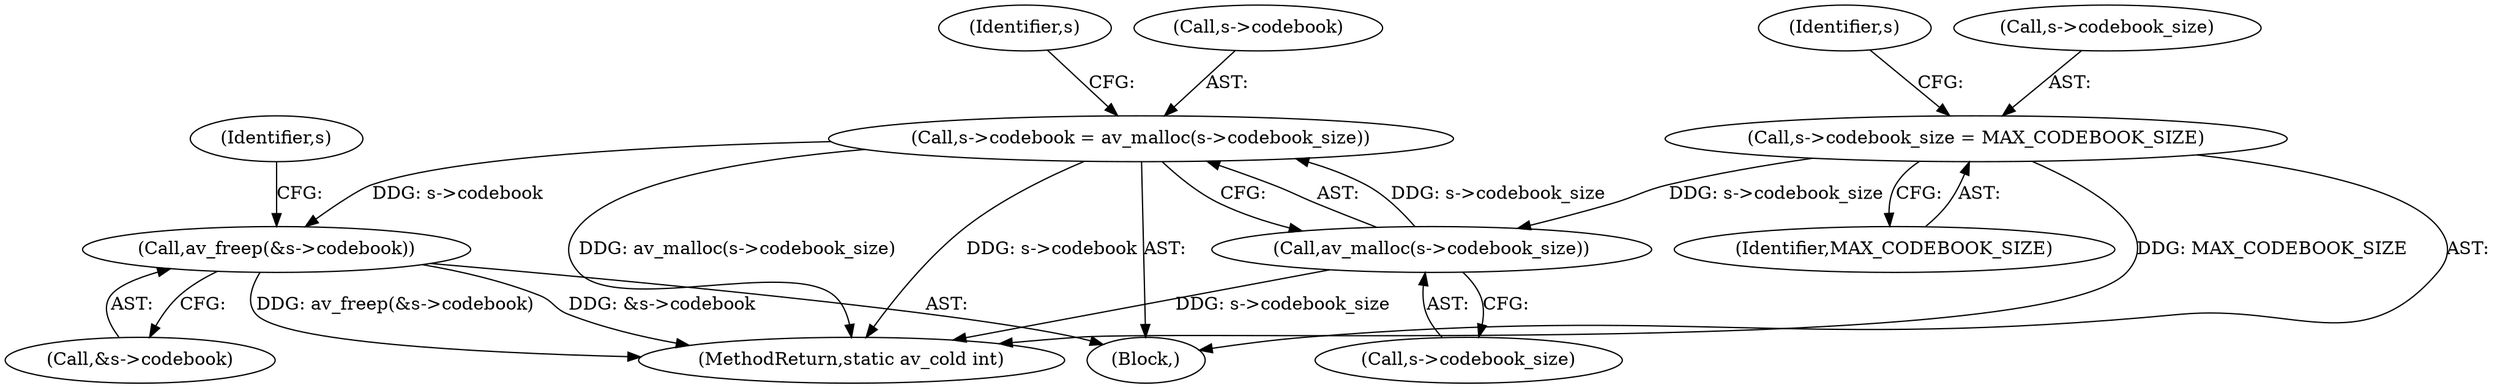 digraph "0_libav_58b2e0f0f2fc96c1158e04f8aba95cbe6157a1a3@API" {
"1000430" [label="(Call,av_freep(&s->codebook))"];
"1000299" [label="(Call,s->codebook = av_malloc(s->codebook_size))"];
"1000303" [label="(Call,av_malloc(s->codebook_size))"];
"1000294" [label="(Call,s->codebook_size = MAX_CODEBOOK_SIZE)"];
"1000299" [label="(Call,s->codebook = av_malloc(s->codebook_size))"];
"1000294" [label="(Call,s->codebook_size = MAX_CODEBOOK_SIZE)"];
"1000303" [label="(Call,av_malloc(s->codebook_size))"];
"1000304" [label="(Call,s->codebook_size)"];
"1000431" [label="(Call,&s->codebook)"];
"1000448" [label="(MethodReturn,static av_cold int)"];
"1000298" [label="(Identifier,MAX_CODEBOOK_SIZE)"];
"1000301" [label="(Identifier,s)"];
"1000438" [label="(Identifier,s)"];
"1000295" [label="(Call,s->codebook_size)"];
"1000309" [label="(Identifier,s)"];
"1000430" [label="(Call,av_freep(&s->codebook))"];
"1000109" [label="(Block,)"];
"1000300" [label="(Call,s->codebook)"];
"1000430" -> "1000109"  [label="AST: "];
"1000430" -> "1000431"  [label="CFG: "];
"1000431" -> "1000430"  [label="AST: "];
"1000438" -> "1000430"  [label="CFG: "];
"1000430" -> "1000448"  [label="DDG: &s->codebook"];
"1000430" -> "1000448"  [label="DDG: av_freep(&s->codebook)"];
"1000299" -> "1000430"  [label="DDG: s->codebook"];
"1000299" -> "1000109"  [label="AST: "];
"1000299" -> "1000303"  [label="CFG: "];
"1000300" -> "1000299"  [label="AST: "];
"1000303" -> "1000299"  [label="AST: "];
"1000309" -> "1000299"  [label="CFG: "];
"1000299" -> "1000448"  [label="DDG: av_malloc(s->codebook_size)"];
"1000299" -> "1000448"  [label="DDG: s->codebook"];
"1000303" -> "1000299"  [label="DDG: s->codebook_size"];
"1000303" -> "1000304"  [label="CFG: "];
"1000304" -> "1000303"  [label="AST: "];
"1000303" -> "1000448"  [label="DDG: s->codebook_size"];
"1000294" -> "1000303"  [label="DDG: s->codebook_size"];
"1000294" -> "1000109"  [label="AST: "];
"1000294" -> "1000298"  [label="CFG: "];
"1000295" -> "1000294"  [label="AST: "];
"1000298" -> "1000294"  [label="AST: "];
"1000301" -> "1000294"  [label="CFG: "];
"1000294" -> "1000448"  [label="DDG: MAX_CODEBOOK_SIZE"];
}
